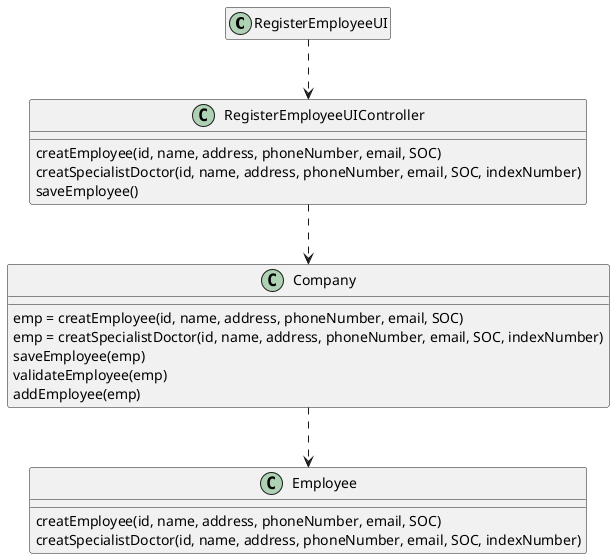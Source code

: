 @startuml
'https://plantuml.com/class-diagram


class RegisterEmployeeUI{}

hide RegisterEmployeeUI members


class RegisterEmployeeUIController {
creatEmployee(id, name, address, phoneNumber, email, SOC)
creatSpecialistDoctor(id, name, address, phoneNumber, email, SOC, indexNumber)
saveEmployee()
}


class Company {
emp = creatEmployee(id, name, address, phoneNumber, email, SOC)
emp = creatSpecialistDoctor(id, name, address, phoneNumber, email, SOC, indexNumber)
saveEmployee(emp)
validateEmployee(emp)
addEmployee(emp)
}


class Employee {
creatEmployee(id, name, address, phoneNumber, email, SOC)
creatSpecialistDoctor(id, name, address, phoneNumber, email, SOC, indexNumber)
}


RegisterEmployeeUI ..> RegisterEmployeeUIController
RegisterEmployeeUIController ..> Company
Company ..> Employee


@enduml

